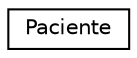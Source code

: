 digraph "Graphical Class Hierarchy"
{
 // LATEX_PDF_SIZE
  edge [fontname="Helvetica",fontsize="10",labelfontname="Helvetica",labelfontsize="10"];
  node [fontname="Helvetica",fontsize="10",shape=record];
  rankdir="LR";
  Node0 [label="Paciente",height=0.2,width=0.4,color="black", fillcolor="white", style="filled",URL="$classPaciente.html",tooltip=" "];
}
